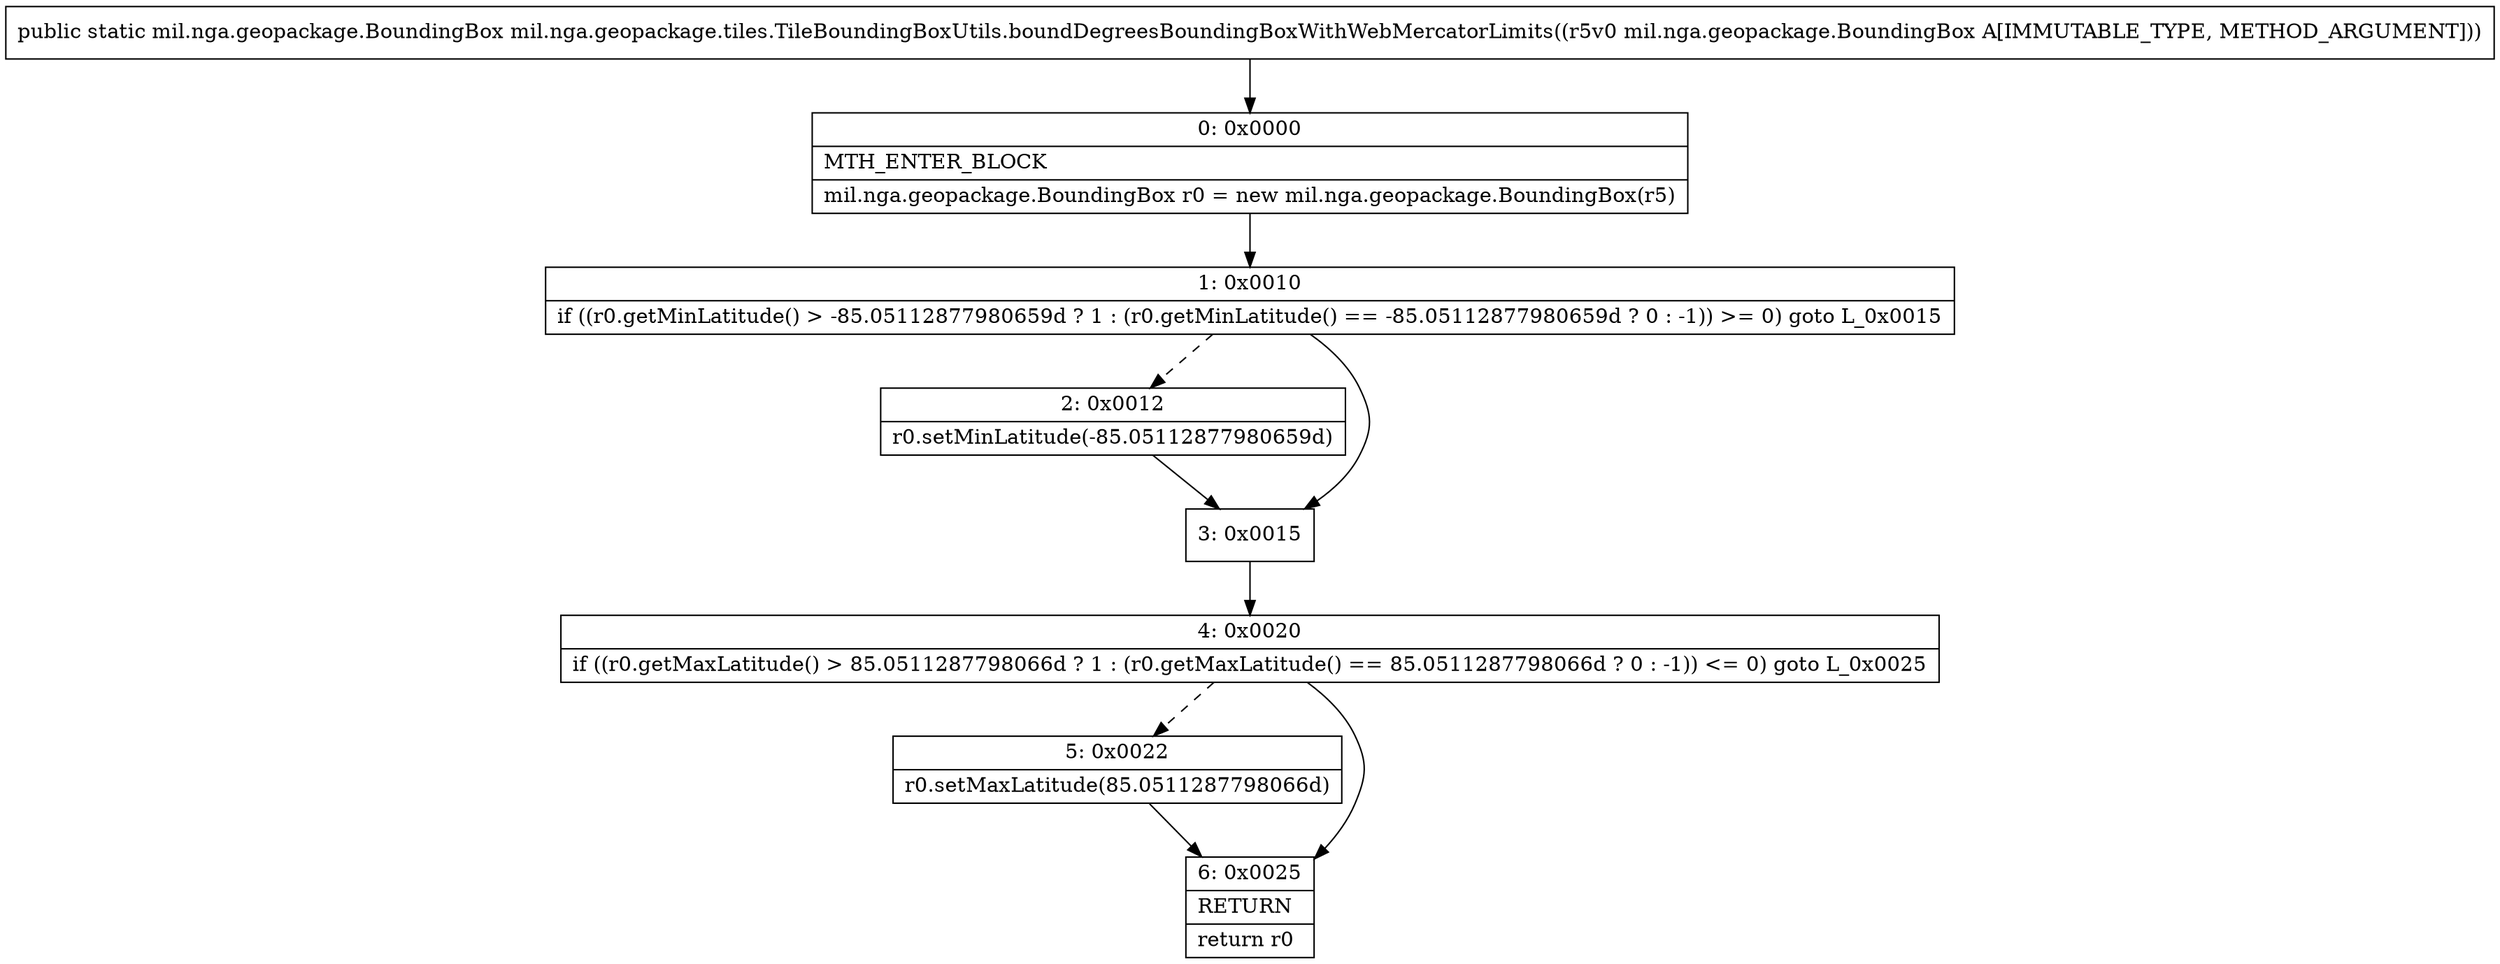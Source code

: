 digraph "CFG formil.nga.geopackage.tiles.TileBoundingBoxUtils.boundDegreesBoundingBoxWithWebMercatorLimits(Lmil\/nga\/geopackage\/BoundingBox;)Lmil\/nga\/geopackage\/BoundingBox;" {
Node_0 [shape=record,label="{0\:\ 0x0000|MTH_ENTER_BLOCK\l|mil.nga.geopackage.BoundingBox r0 = new mil.nga.geopackage.BoundingBox(r5)\l}"];
Node_1 [shape=record,label="{1\:\ 0x0010|if ((r0.getMinLatitude() \> \-85.05112877980659d ? 1 : (r0.getMinLatitude() == \-85.05112877980659d ? 0 : \-1)) \>= 0) goto L_0x0015\l}"];
Node_2 [shape=record,label="{2\:\ 0x0012|r0.setMinLatitude(\-85.05112877980659d)\l}"];
Node_3 [shape=record,label="{3\:\ 0x0015}"];
Node_4 [shape=record,label="{4\:\ 0x0020|if ((r0.getMaxLatitude() \> 85.0511287798066d ? 1 : (r0.getMaxLatitude() == 85.0511287798066d ? 0 : \-1)) \<= 0) goto L_0x0025\l}"];
Node_5 [shape=record,label="{5\:\ 0x0022|r0.setMaxLatitude(85.0511287798066d)\l}"];
Node_6 [shape=record,label="{6\:\ 0x0025|RETURN\l|return r0\l}"];
MethodNode[shape=record,label="{public static mil.nga.geopackage.BoundingBox mil.nga.geopackage.tiles.TileBoundingBoxUtils.boundDegreesBoundingBoxWithWebMercatorLimits((r5v0 mil.nga.geopackage.BoundingBox A[IMMUTABLE_TYPE, METHOD_ARGUMENT])) }"];
MethodNode -> Node_0;
Node_0 -> Node_1;
Node_1 -> Node_2[style=dashed];
Node_1 -> Node_3;
Node_2 -> Node_3;
Node_3 -> Node_4;
Node_4 -> Node_5[style=dashed];
Node_4 -> Node_6;
Node_5 -> Node_6;
}

